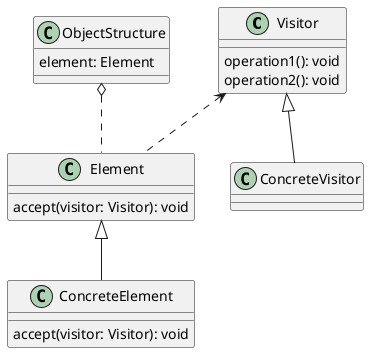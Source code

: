 @startuml

Visitor <.. Element

ObjectStructure o.. Element

class Visitor {
    {method} operation1(): void
    {method} operation2(): void
}

class ConcreteVisitor extends Visitor {

}

class Element {
    {method} accept(visitor: Visitor): void
}

class ConcreteElement extends Element {
    {method} accept(visitor: Visitor): void
}

class ObjectStructure {
    {field} element: Element
}

@enduml